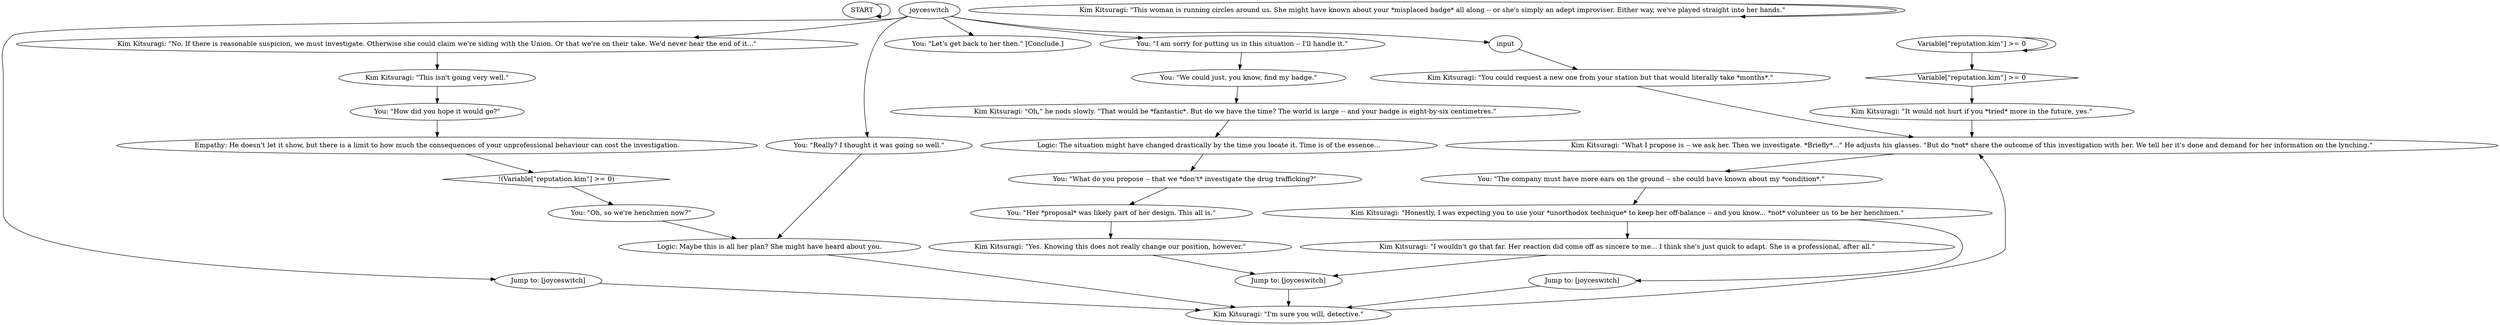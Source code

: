 # KIM SWITCH / JOYCE DRUGS
# Little talk to Kim where he discusses undertaking the jam mystery w you
# ==================================================
digraph G {
	  0 [label="START"];
	  1 [label="input"];
	  2 [label="You: \"The company must have more ears on the ground -- she could have known about my *condition*.\""];
	  3 [label="Jump to: [joyceswitch]"];
	  4 [label="You: \"Her *proposal* was likely part of her design. This all is.\""];
	  5 [label="Kim Kitsuragi: \"No. If there is reasonable suspicion, we must investigate. Otherwise she could claim we're siding with the Union. Or that we're on their take. We'd never hear the end of it...\""];
	  6 [label="You: \"We could just, you know, find my badge.\""];
	  7 [label="Variable[\"reputation.kim\"] >= 0"];
	  8 [label="Variable[\"reputation.kim\"] >= 0", shape=diamond];
	  9 [label="!(Variable[\"reputation.kim\"] >= 0)", shape=diamond];
	  10 [label="Logic: Maybe this is all her plan? She might have heard about you."];
	  11 [label="Kim Kitsuragi: \"This woman is running circles around us. She might have known about your *misplaced badge* all along -- or she's simply an adept improviser. Either way, we've played straight into her hands.\""];
	  12 [label="Empathy: He doesn't let it show, but there is a limit to how much the consequences of your unprofessional behaviour can cost the investigation."];
	  13 [label="Kim Kitsuragi: \"Honestly, I was expecting you to use your *unorthodox technique* to keep her off-balance -- and you know... *not* volunteer us to be her henchmen.\""];
	  14 [label="Kim Kitsuragi: \"I wouldn't go that far. Her reaction did come off as sincere to me... I think she's just quick to adapt. She is a professional, after all.\""];
	  15 [label="You: \"Really? I thought it was going so well.\""];
	  16 [label="You: \"Let's get back to her then.\" [Conclude.]"];
	  17 [label="You: \"What do you propose -- that we *don't* investigate the drug trafficking?\""];
	  18 [label="Kim Kitsuragi: \"You could request a new one from your station but that would literally take *months*.\""];
	  19 [label="Kim Kitsuragi: \"This isn't going very well.\""];
	  20 [label="Kim Kitsuragi: \"What I propose is -- we ask her. Then we investigate. *Briefly*...\" He adjusts his glasses. \"But do *not* share the outcome of this investigation with her. We tell her it's done and demand for her information on the lynching.\""];
	  21 [label="Jump to: [joyceswitch]"];
	  22 [label="You: \"Oh, so we're henchmen now?\""];
	  23 [label="Kim Kitsuragi: \"It would not hurt if you *tried* more in the future, yes.\""];
	  24 [label="Kim Kitsuragi: \"I'm sure you will, detective.\""];
	  25 [label="joyceswitch"];
	  26 [label="Jump to: [joyceswitch]"];
	  27 [label="Kim Kitsuragi: \"Yes. Knowing this does not really change our position, however.\""];
	  28 [label="Logic: The situation might have changed drastically by the time you locate it. Time is of the essence..."];
	  29 [label="Kim Kitsuragi: \"Oh,\" he nods slowly. \"That would be *fantastic*. But do we have the time? The world is large -- and your badge is eight-by-six centimetres.\""];
	  30 [label="You: \"How did you hope it would go?\""];
	  31 [label="You: \"I am sorry for putting us in this situation -- I'll handle it.\""];
	  0 -> 0
	  1 -> 18
	  2 -> 13
	  3 -> 24
	  4 -> 27
	  5 -> 19
	  6 -> 29
	  7 -> 8
	  7 -> 7
	  8 -> 23
	  9 -> 22
	  10 -> 24
	  11 -> 11
	  12 -> 9
	  13 -> 21
	  13 -> 14
	  14 -> 26
	  15 -> 10
	  17 -> 4
	  18 -> 20
	  19 -> 30
	  20 -> 2
	  21 -> 24
	  22 -> 10
	  23 -> 20
	  24 -> 20
	  25 -> 1
	  25 -> 3
	  25 -> 5
	  25 -> 15
	  25 -> 16
	  25 -> 31
	  26 -> 24
	  27 -> 26
	  28 -> 17
	  29 -> 28
	  30 -> 12
	  31 -> 6
}

